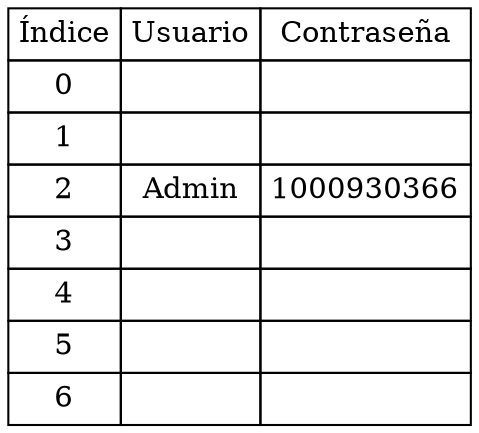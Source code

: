 digraph html { 
abc[shape = none, margin = 0, label = < 
<TABLE BORDER="0" CELLBORDER="1" CELLSPACING="0" CELLPADDING="4"> 
<TH>
  <TD>Índice</TD>
  <TD>Usuario</TD>
  <TD>Contraseña</TD>
</TH>
<TR>
<TD>0</TD>  <TD></TD>
  <TD></TD>
</TR>
<TR>
<TD>1</TD>  <TD></TD>
  <TD></TD>
</TR>
<TR>
<TD>2</TD>  <TD>Admin</TD>
  <TD>1000930366</TD>
</TR>
<TR>
<TD>3</TD>  <TD></TD>
  <TD></TD>
</TR>
<TR>
<TD>4</TD>  <TD></TD>
  <TD></TD>
</TR>
<TR>
<TD>5</TD>  <TD></TD>
  <TD></TD>
</TR>
<TR>
<TD>6</TD>  <TD></TD>
  <TD></TD>
</TR>
</TABLE>>];}